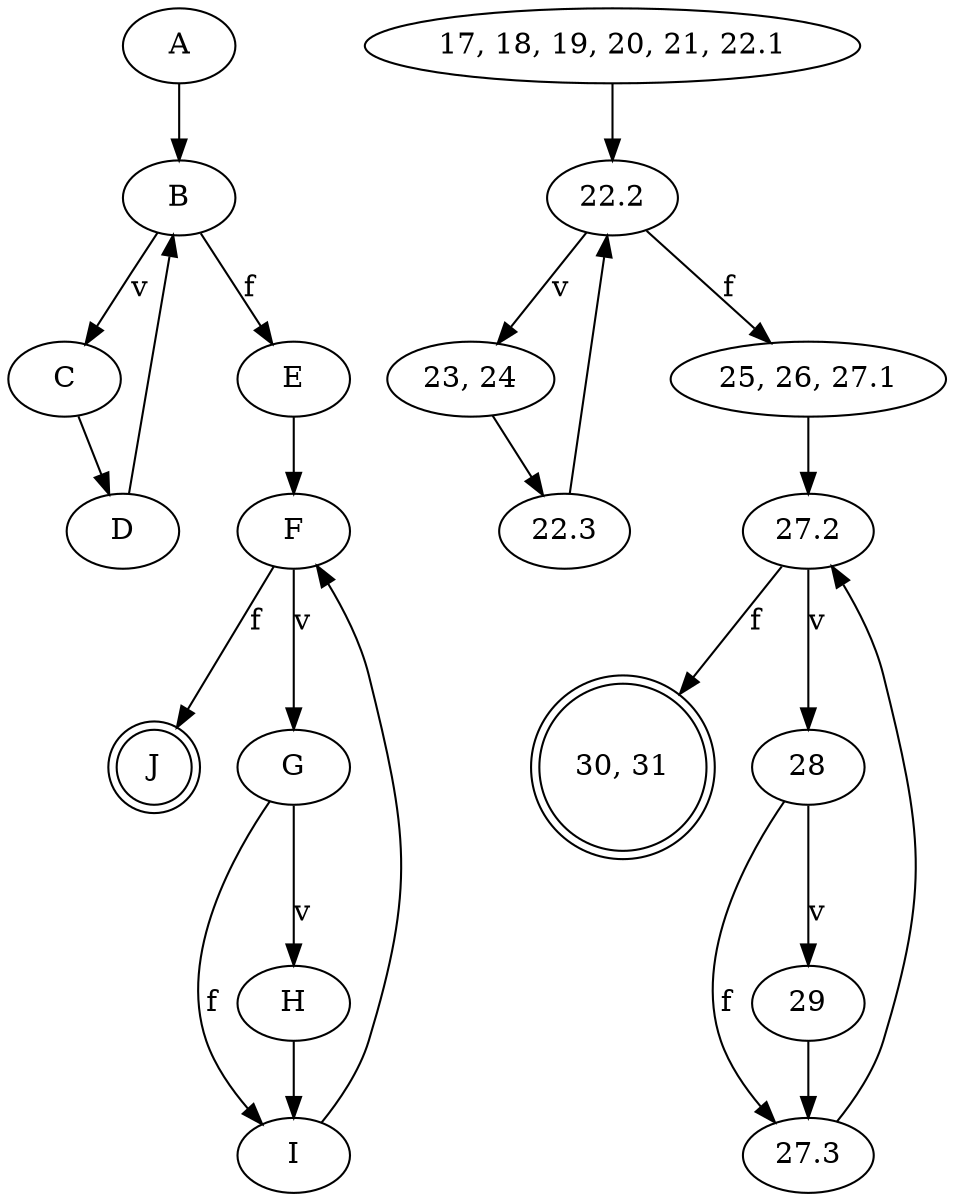 /* https://neps.academy/br/exercise/163 
 * Complexidade Ciclomática = 4
 * Caminhos:
 * 1 - ABCDBEFGHIFJ (BASE)
 * 2 - ABEFGHIFJ
 * 3 - ABCDBEFJ
 * 4 - ABCDBEFGIFJ
*/ 

digraph {
    subgraph letras {
        "A" -> "B"
        "B" -> "C" [label="v"]
        "C" -> "D"
        "D" -> "B"
        "B" -> "E" [label="f"]
        "E" -> "F"
        "F" -> "J" [label="f"]
        "F" -> "G" [label="v"]
        "G" -> "H" [label="v"]
        "G" -> "I" [label="f"]
        "H" -> "I"
        "I" -> "F"
        
        "J" [shape="doublecircle"]
    }
    subgraph linhas {
        "17, 18, 19, 20, 21, 22.1" -> "22.2"
        "22.2" -> "23, 24" [label="v"]
        "23, 24" -> "22.3"
        "22.3" -> "22.2"
        "22.2" -> "25, 26, 27.1" [label="f"]
        "25, 26, 27.1" -> "27.2"
        "27.2" -> "30, 31" [label="f"]
        "27.2" -> "28" [label="v"]
        "28" -> "29" [label="v"]
        "28" -> "27.3" [label="f"]
        "29" -> "27.3"
        "27.3" -> "27.2"
        
        "30, 31" [shape="doublecircle"]
    }
}